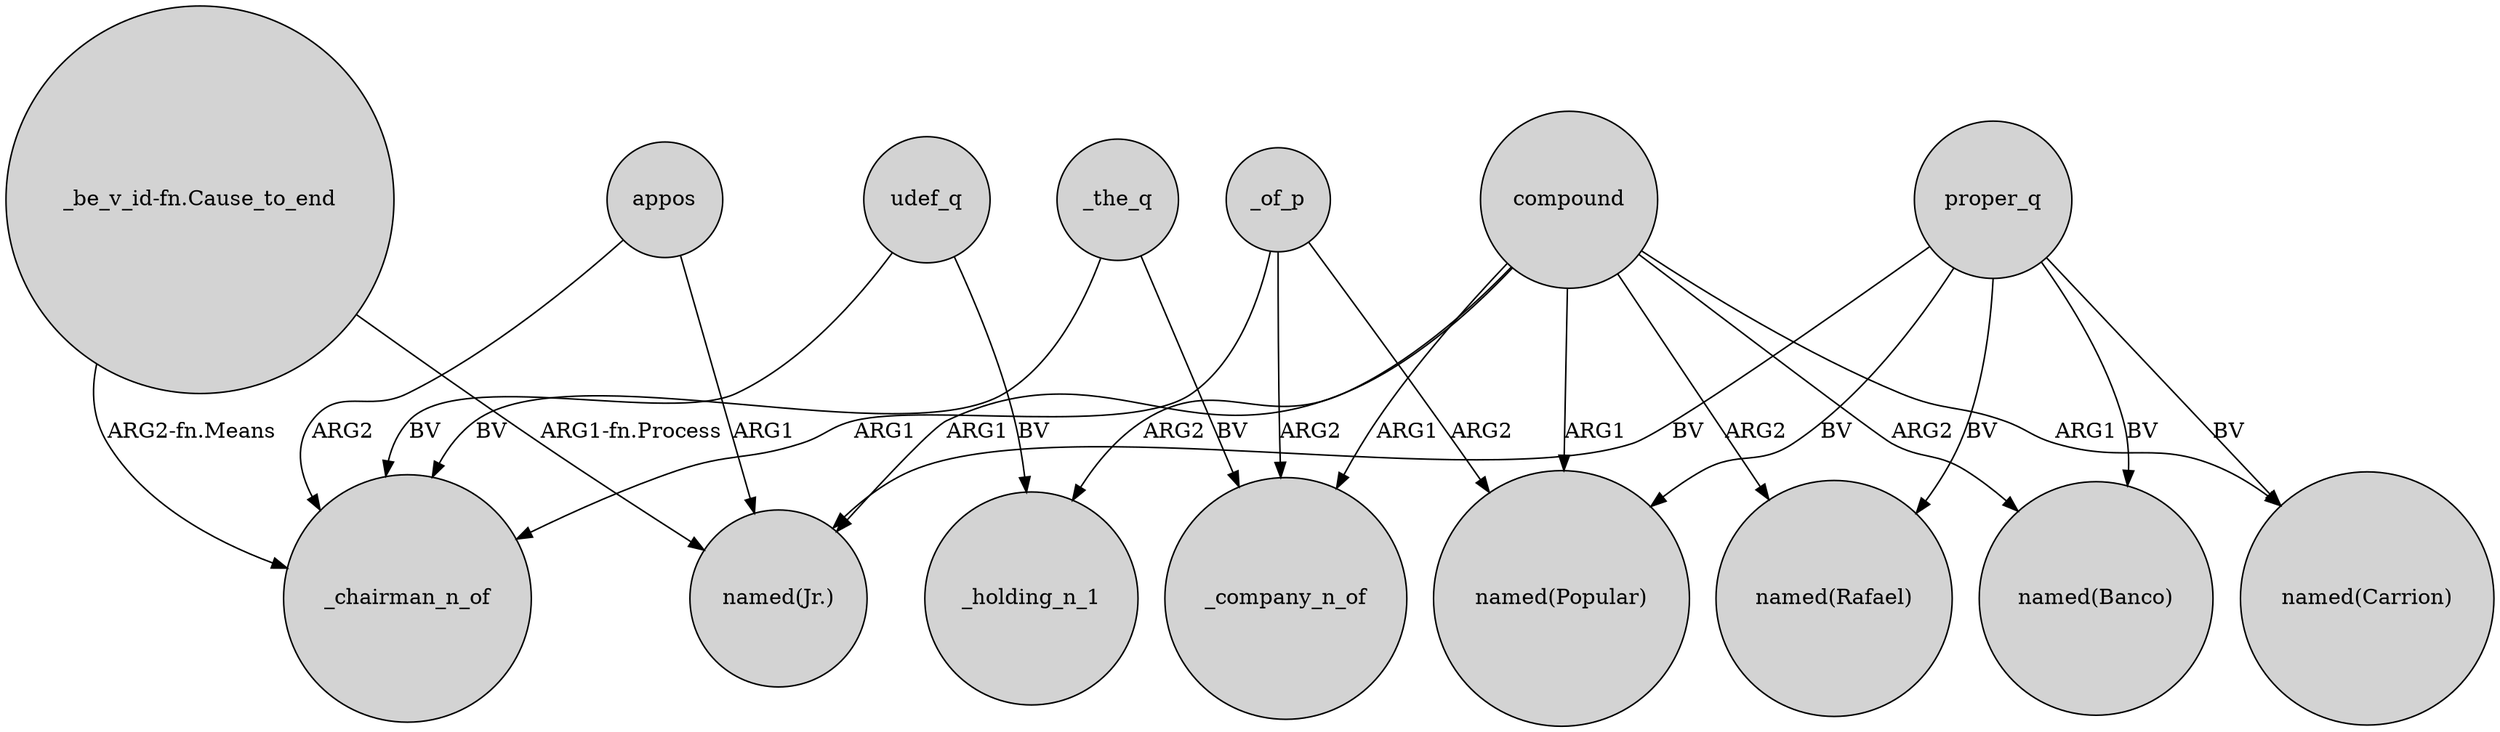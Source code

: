 digraph {
	node [shape=circle style=filled]
	"_be_v_id-fn.Cause_to_end" -> _chairman_n_of [label="ARG2-fn.Means"]
	compound -> "named(Carrion)" [label=ARG1]
	appos -> "named(Jr.)" [label=ARG1]
	udef_q -> _holding_n_1 [label=BV]
	udef_q -> _chairman_n_of [label=BV]
	proper_q -> "named(Rafael)" [label=BV]
	proper_q -> "named(Jr.)" [label=BV]
	compound -> _company_n_of [label=ARG1]
	proper_q -> "named(Popular)" [label=BV]
	"_be_v_id-fn.Cause_to_end" -> "named(Jr.)" [label="ARG1-fn.Process"]
	compound -> "named(Banco)" [label=ARG2]
	compound -> "named(Popular)" [label=ARG1]
	proper_q -> "named(Carrion)" [label=BV]
	_of_p -> _chairman_n_of [label=ARG1]
	compound -> _holding_n_1 [label=ARG2]
	proper_q -> "named(Banco)" [label=BV]
	_of_p -> "named(Popular)" [label=ARG2]
	_of_p -> _company_n_of [label=ARG2]
	appos -> _chairman_n_of [label=ARG2]
	_the_q -> _chairman_n_of [label=BV]
	compound -> "named(Rafael)" [label=ARG2]
	_the_q -> _company_n_of [label=BV]
	compound -> "named(Jr.)" [label=ARG1]
}
